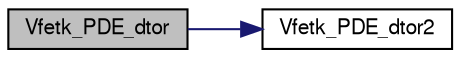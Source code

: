 digraph "Vfetk_PDE_dtor"
{
  edge [fontname="FreeSans",fontsize="10",labelfontname="FreeSans",labelfontsize="10"];
  node [fontname="FreeSans",fontsize="10",shape=record];
  rankdir="LR";
  Node1 [label="Vfetk_PDE_dtor",height=0.2,width=0.4,color="black", fillcolor="grey75", style="filled" fontcolor="black"];
  Node1 -> Node2 [color="midnightblue",fontsize="10",style="solid",fontname="FreeSans"];
  Node2 [label="Vfetk_PDE_dtor2",height=0.2,width=0.4,color="black", fillcolor="white", style="filled",URL="$group___vfetk.html#ga9b85651b8a634023ed5cf58197dc697f",tooltip="FORTRAN stub: destroys FEtk PDE object."];
}
